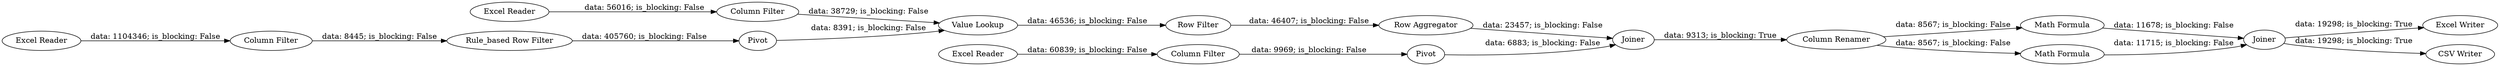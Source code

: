 digraph {
	"-7186093047735400038_18" [label="Math Formula"]
	"-7186093047735400038_17" [label="Column Renamer"]
	"-7186093047735400038_2" [label="Excel Reader"]
	"-7186093047735400038_8" [label="Rule_based Row Filter"]
	"-7186093047735400038_10" [label="Excel Reader"]
	"-7186093047735400038_15" [label="Row Aggregator"]
	"-7186093047735400038_20" [label="Excel Writer"]
	"-7186093047735400038_14" [label="Row Filter"]
	"-7186093047735400038_3" [label=Pivot]
	"-7186093047735400038_21" [label="CSV Writer"]
	"-7186093047735400038_19" [label=Joiner]
	"-7186093047735400038_13" [label="Value Lookup"]
	"-7186093047735400038_6" [label="Column Filter"]
	"-7186093047735400038_12" [label="Column Filter"]
	"-7186093047735400038_16" [label="Math Formula"]
	"-7186093047735400038_5" [label="Column Filter"]
	"-7186093047735400038_9" [label=Joiner]
	"-7186093047735400038_1" [label="Excel Reader"]
	"-7186093047735400038_4" [label=Pivot]
	"-7186093047735400038_8" -> "-7186093047735400038_4" [label="data: 405760; is_blocking: False"]
	"-7186093047735400038_16" -> "-7186093047735400038_19" [label="data: 11715; is_blocking: False"]
	"-7186093047735400038_6" -> "-7186093047735400038_8" [label="data: 8445; is_blocking: False"]
	"-7186093047735400038_12" -> "-7186093047735400038_13" [label="data: 38729; is_blocking: False"]
	"-7186093047735400038_5" -> "-7186093047735400038_3" [label="data: 9969; is_blocking: False"]
	"-7186093047735400038_17" -> "-7186093047735400038_16" [label="data: 8567; is_blocking: False"]
	"-7186093047735400038_19" -> "-7186093047735400038_21" [label="data: 19298; is_blocking: True"]
	"-7186093047735400038_2" -> "-7186093047735400038_6" [label="data: 1104346; is_blocking: False"]
	"-7186093047735400038_3" -> "-7186093047735400038_9" [label="data: 6883; is_blocking: False"]
	"-7186093047735400038_13" -> "-7186093047735400038_14" [label="data: 46536; is_blocking: False"]
	"-7186093047735400038_19" -> "-7186093047735400038_20" [label="data: 19298; is_blocking: True"]
	"-7186093047735400038_10" -> "-7186093047735400038_12" [label="data: 56016; is_blocking: False"]
	"-7186093047735400038_1" -> "-7186093047735400038_5" [label="data: 60839; is_blocking: False"]
	"-7186093047735400038_9" -> "-7186093047735400038_17" [label="data: 9313; is_blocking: True"]
	"-7186093047735400038_14" -> "-7186093047735400038_15" [label="data: 46407; is_blocking: False"]
	"-7186093047735400038_4" -> "-7186093047735400038_13" [label="data: 8391; is_blocking: False"]
	"-7186093047735400038_17" -> "-7186093047735400038_18" [label="data: 8567; is_blocking: False"]
	"-7186093047735400038_15" -> "-7186093047735400038_9" [label="data: 23457; is_blocking: False"]
	"-7186093047735400038_18" -> "-7186093047735400038_19" [label="data: 11678; is_blocking: False"]
	rankdir=LR
}
